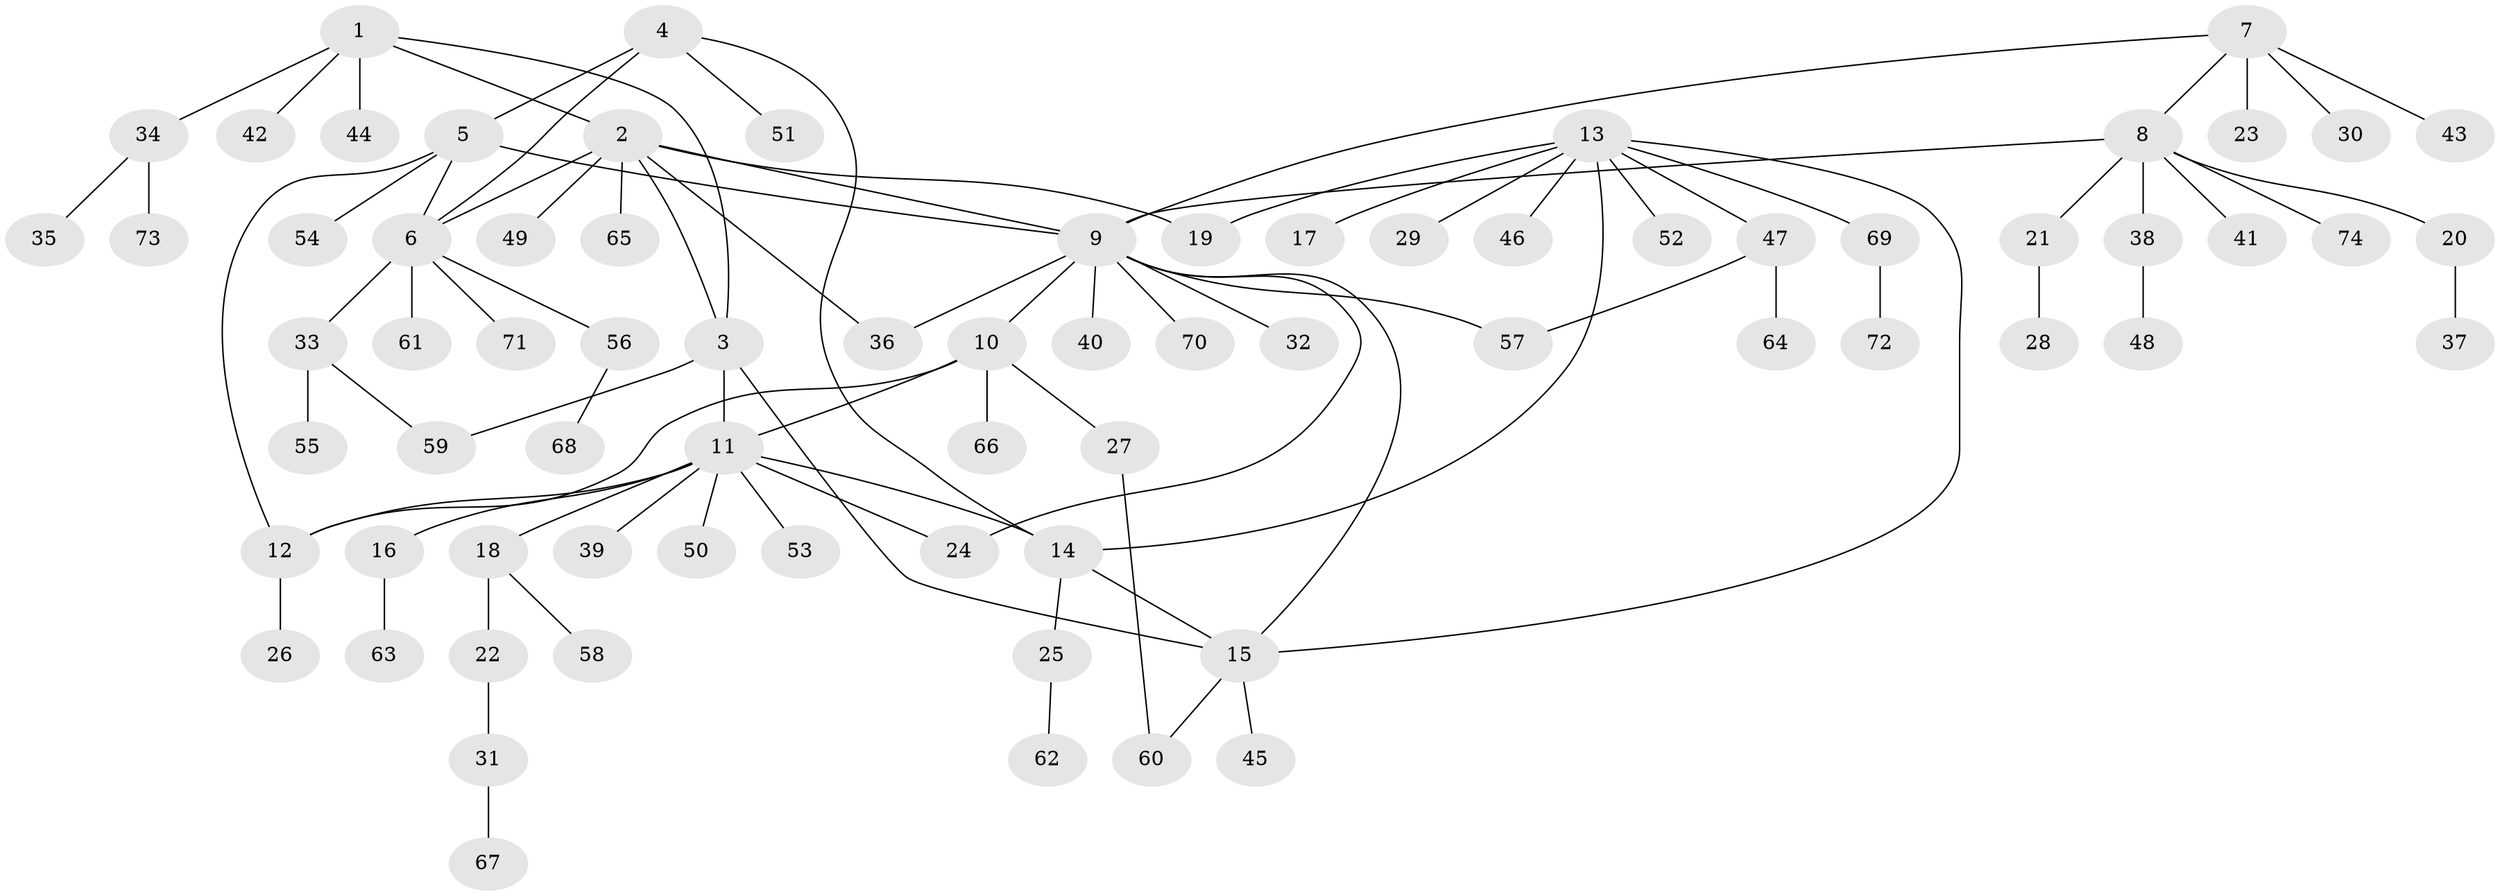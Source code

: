 // coarse degree distribution, {6: 0.07547169811320754, 7: 0.018867924528301886, 5: 0.03773584905660377, 9: 0.018867924528301886, 14: 0.018867924528301886, 10: 0.018867924528301886, 3: 0.018867924528301886, 8: 0.018867924528301886, 2: 0.1509433962264151, 1: 0.6226415094339622}
// Generated by graph-tools (version 1.1) at 2025/52/02/27/25 19:52:14]
// undirected, 74 vertices, 90 edges
graph export_dot {
graph [start="1"]
  node [color=gray90,style=filled];
  1;
  2;
  3;
  4;
  5;
  6;
  7;
  8;
  9;
  10;
  11;
  12;
  13;
  14;
  15;
  16;
  17;
  18;
  19;
  20;
  21;
  22;
  23;
  24;
  25;
  26;
  27;
  28;
  29;
  30;
  31;
  32;
  33;
  34;
  35;
  36;
  37;
  38;
  39;
  40;
  41;
  42;
  43;
  44;
  45;
  46;
  47;
  48;
  49;
  50;
  51;
  52;
  53;
  54;
  55;
  56;
  57;
  58;
  59;
  60;
  61;
  62;
  63;
  64;
  65;
  66;
  67;
  68;
  69;
  70;
  71;
  72;
  73;
  74;
  1 -- 2;
  1 -- 3;
  1 -- 34;
  1 -- 42;
  1 -- 44;
  2 -- 3;
  2 -- 6;
  2 -- 9;
  2 -- 19;
  2 -- 36;
  2 -- 49;
  2 -- 65;
  3 -- 11;
  3 -- 15;
  3 -- 59;
  4 -- 5;
  4 -- 6;
  4 -- 14;
  4 -- 51;
  5 -- 6;
  5 -- 9;
  5 -- 12;
  5 -- 54;
  6 -- 33;
  6 -- 56;
  6 -- 61;
  6 -- 71;
  7 -- 8;
  7 -- 9;
  7 -- 23;
  7 -- 30;
  7 -- 43;
  8 -- 9;
  8 -- 20;
  8 -- 21;
  8 -- 38;
  8 -- 41;
  8 -- 74;
  9 -- 10;
  9 -- 15;
  9 -- 24;
  9 -- 32;
  9 -- 36;
  9 -- 40;
  9 -- 57;
  9 -- 70;
  10 -- 11;
  10 -- 12;
  10 -- 27;
  10 -- 66;
  11 -- 12;
  11 -- 14;
  11 -- 16;
  11 -- 18;
  11 -- 24;
  11 -- 39;
  11 -- 50;
  11 -- 53;
  12 -- 26;
  13 -- 14;
  13 -- 15;
  13 -- 17;
  13 -- 19;
  13 -- 29;
  13 -- 46;
  13 -- 47;
  13 -- 52;
  13 -- 69;
  14 -- 15;
  14 -- 25;
  15 -- 45;
  15 -- 60;
  16 -- 63;
  18 -- 22;
  18 -- 58;
  20 -- 37;
  21 -- 28;
  22 -- 31;
  25 -- 62;
  27 -- 60;
  31 -- 67;
  33 -- 55;
  33 -- 59;
  34 -- 35;
  34 -- 73;
  38 -- 48;
  47 -- 57;
  47 -- 64;
  56 -- 68;
  69 -- 72;
}
